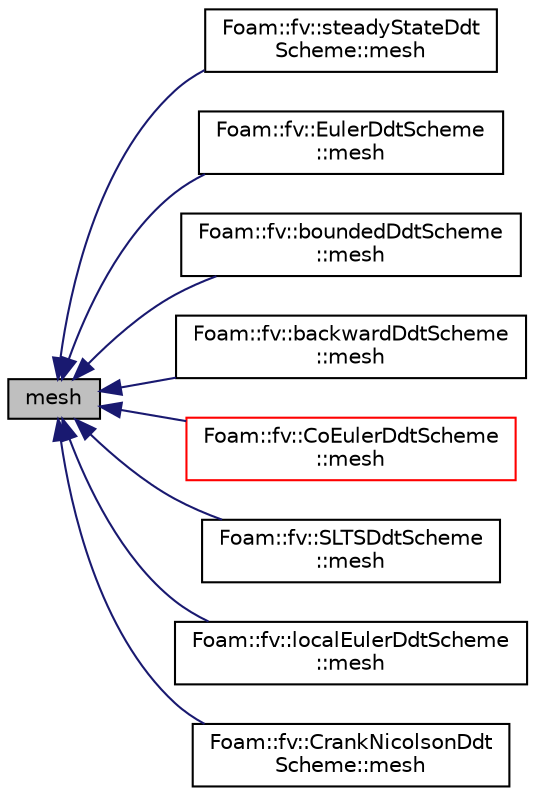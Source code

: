 digraph "mesh"
{
  bgcolor="transparent";
  edge [fontname="Helvetica",fontsize="10",labelfontname="Helvetica",labelfontsize="10"];
  node [fontname="Helvetica",fontsize="10",shape=record];
  rankdir="LR";
  Node1 [label="mesh",height=0.2,width=0.4,color="black", fillcolor="grey75", style="filled", fontcolor="black"];
  Node1 -> Node2 [dir="back",color="midnightblue",fontsize="10",style="solid",fontname="Helvetica"];
  Node2 [label="Foam::fv::steadyStateDdt\lScheme::mesh",height=0.2,width=0.4,color="black",URL="$a02515.html#a9687e6999ad5ae21072ec74623f049ff",tooltip="Return mesh reference. "];
  Node1 -> Node3 [dir="back",color="midnightblue",fontsize="10",style="solid",fontname="Helvetica"];
  Node3 [label="Foam::fv::EulerDdtScheme\l::mesh",height=0.2,width=0.4,color="black",URL="$a00691.html#a9687e6999ad5ae21072ec74623f049ff",tooltip="Return mesh reference. "];
  Node1 -> Node4 [dir="back",color="midnightblue",fontsize="10",style="solid",fontname="Helvetica"];
  Node4 [label="Foam::fv::boundedDdtScheme\l::mesh",height=0.2,width=0.4,color="black",URL="$a00156.html#a9687e6999ad5ae21072ec74623f049ff",tooltip="Return mesh reference. "];
  Node1 -> Node5 [dir="back",color="midnightblue",fontsize="10",style="solid",fontname="Helvetica"];
  Node5 [label="Foam::fv::backwardDdtScheme\l::mesh",height=0.2,width=0.4,color="black",URL="$a00093.html#a9687e6999ad5ae21072ec74623f049ff",tooltip="Return mesh reference. "];
  Node1 -> Node6 [dir="back",color="midnightblue",fontsize="10",style="solid",fontname="Helvetica"];
  Node6 [label="Foam::fv::CoEulerDdtScheme\l::mesh",height=0.2,width=0.4,color="red",URL="$a00308.html#a9687e6999ad5ae21072ec74623f049ff",tooltip="Return mesh reference. "];
  Node1 -> Node7 [dir="back",color="midnightblue",fontsize="10",style="solid",fontname="Helvetica"];
  Node7 [label="Foam::fv::SLTSDdtScheme\l::mesh",height=0.2,width=0.4,color="black",URL="$a02409.html#a9687e6999ad5ae21072ec74623f049ff",tooltip="Return mesh reference. "];
  Node1 -> Node8 [dir="back",color="midnightblue",fontsize="10",style="solid",fontname="Helvetica"];
  Node8 [label="Foam::fv::localEulerDdtScheme\l::mesh",height=0.2,width=0.4,color="black",URL="$a01401.html#a9687e6999ad5ae21072ec74623f049ff",tooltip="Return mesh reference. "];
  Node1 -> Node9 [dir="back",color="midnightblue",fontsize="10",style="solid",fontname="Helvetica"];
  Node9 [label="Foam::fv::CrankNicolsonDdt\lScheme::mesh",height=0.2,width=0.4,color="black",URL="$a00439.html#a9687e6999ad5ae21072ec74623f049ff",tooltip="Return mesh reference. "];
}
